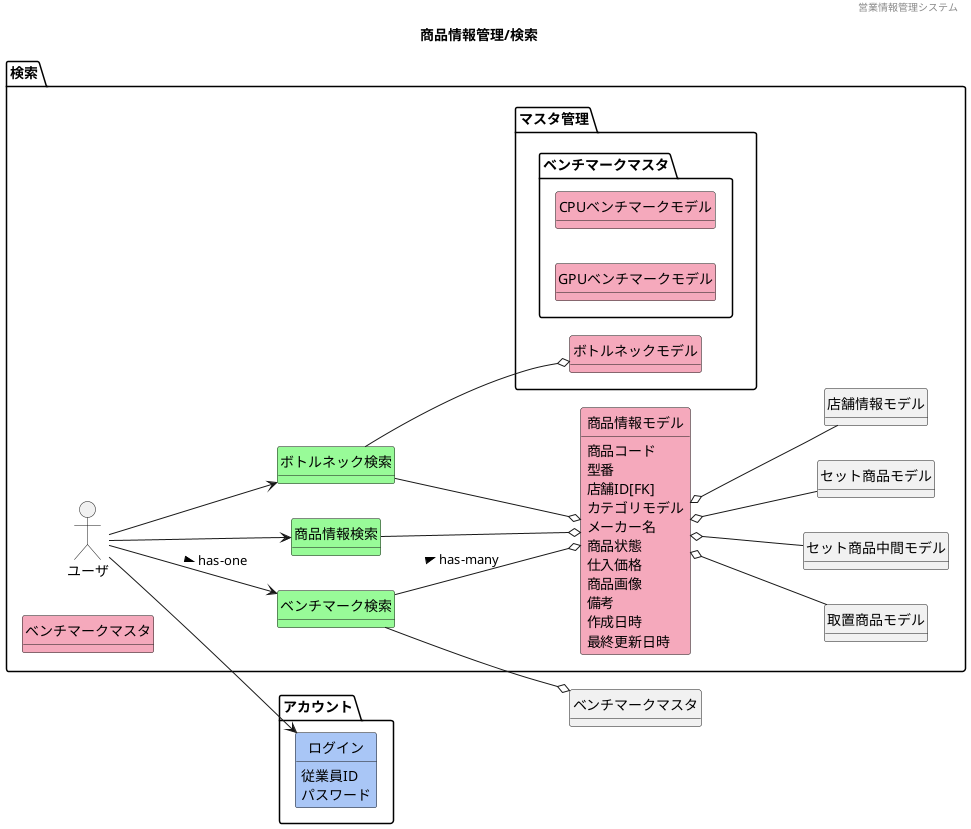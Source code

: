 @startuml ../images/商品情報管理/検索
' ヘッダー
header 営業情報管理システム
' タイトル
title 商品情報管理/検索
' 
hide circle
' 
hide method
left to right direction

package "アカウント"{
    class "ログイン" #A9C6F6

}
package "検索"{
'ユーザや外部システム
    mix_actor "ユーザ"
    class "商品情報検索" #98fb98
    class "ボトルネック検索" #98fb98
    class "ベンチマーク検索" #98fb98
    class "商品情報モデル" #F5A9BC
    class "ベンチマークマスタ" #F5A9BC
    class "商品情報モデル" #F5A9BC
    class "取置商品モデル"
    class "セット商品中間モデル"
    class "セット商品モデル"
    class "店舗情報モデル"
    package "マスタ管理"{
        package ベンチマークマスタ{
            class "CPUベンチマークモデル" #F5A9BC
            class "GPUベンチマークモデル" #F5A9BC
        }
        class "ボトルネックモデル" #F5A9BC
    }
    
}
    ' class "" #F5A9BC
    ' class "" #ffd700

    'モデル同士の関係
    ユーザ --> 商品情報検索
    ユーザ --> ボトルネック検索
    ユーザ --> ベンチマーク検索 : > has-one
    ユーザ --> ログイン
    商品情報検索 --o 商品情報モデル
    ボトルネック検索 --o 商品情報モデル
    ボトルネック検索 --o ボトルネックモデル
    ベンチマーク検索 --o 商品情報モデル: > has-many
    ベンチマーク検索 --o ベンチマークマスタ
    商品情報モデル o-- 取置商品モデル
    商品情報モデル o-- セット商品モデル
    商品情報モデル o-- セット商品中間モデル
    商品情報モデル o-- 店舗情報モデル
    ' 商品情報モデル o-- マスタ管理

    'ドメインクラスの属性
    商品情報モデル : 商品コード
    商品情報モデル : 型番
    商品情報モデル : 店舗ID[FK]
    商品情報モデル : カテゴリモデル
    商品情報モデル : メーカー名
    商品情報モデル : 商品状態
    商品情報モデル : 仕入価格
    商品情報モデル : 商品画像
    商品情報モデル : 備考
    商品情報モデル : 作成日時
    商品情報モデル : 最終更新日時
    ログイン : 従業員ID
    ログイン : パスワード
@enduml